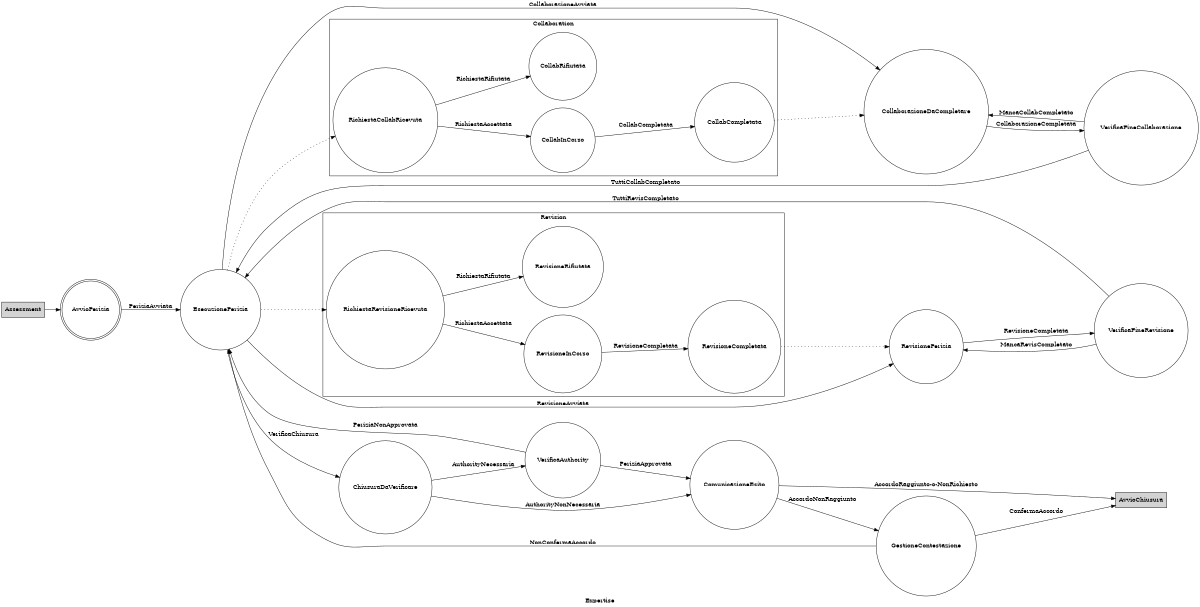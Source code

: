 digraph finite_state_machine {
    rankdir=LR;
    size="8,5"
    label="Expertise"
    node [shape = doublecircle]; AvvioPerizia;
    node [shape = circle];

    subgraph Assessment {
        node [style =  filled shape = box]
	    label = "Assessment";
		color=green
        Assessment    
    }


    subgraph Collaboration {
        cluster=true;
	    label = "Collaboration";
        RichiestaCollabRicevuta
        CollabInCorso
        CollabRifiutata
        CollabCompletata
   }


    subgraph Revision {
        cluster=true;
	    label = "Revision";
	    RichiestaRevisioneRicevuta
        RevisioneInCorso          
        RevisioneRifiutata        
        RevisioneCompletata       

	    
	    
	    

   }

        Assessment                 -> AvvioPerizia
        AvvioPerizia               -> EsecuzionePerizia           [ label = "PeriziaAvviata"]             ;
        EsecuzionePerizia          -> CollaborazioneDaCompletare  [ label = "CollaborazioneAvviata"]   ;
        EsecuzionePerizia          -> RichiestaCollabRicevuta     [  style ="dotted"]    ;

        RichiestaCollabRicevuta    -> CollabInCorso    [ label = "RichiestaAccettata"] ;
        RichiestaCollabRicevuta    -> CollabRifiutata  [ label = "RichiestaRifiutata"]  ;
        CollabInCorso              -> CollabCompletata [ label = "CollabCompletata"] ;
        CollabCompletata           -> CollaborazioneDaCompletare [style = "dotted"] ;


        CollaborazioneDaCompletare -> VerificaFineCollaborazione  [ label = "CollaborazioneCompletata"]   ;
        VerificaFineCollaborazione -> CollaborazioneDaCompletare  [ label = "MancaCollabCompletato"]  ;
        VerificaFineCollaborazione -> EsecuzionePerizia           [ label = "TuttiCollabCompletato"]  ;

        EsecuzionePerizia          -> RevisionePerizia            [ label = "RevisioneAvviata" ]   ;
        RevisionePerizia           -> VerificaFineRevisione       [ label = "RevisioneCompletata"] ;
        VerificaFineRevisione      -> RevisionePerizia            [ label = "MancaRevisCompletato"] ;
        VerificaFineRevisione      -> EsecuzionePerizia           [ label = "TuttiRevisCompletato"] ;

        EsecuzionePerizia             -> RichiestaRevisioneRicevuta     [  style ="dotted"]    ;
        RichiestaRevisioneRicevuta    -> RevisioneInCorso    [ label = "RichiestaAccettata"] ;
        RichiestaRevisioneRicevuta    -> RevisioneRifiutata  [ label = "RichiestaRifiutata"]  ;
        RevisioneInCorso              -> RevisioneCompletata [ label = "RevisioneCompletata"] ;
        RevisioneCompletata           -> RevisionePerizia               [style = "dotted"] ;



        EsecuzionePerizia          -> ChiusuraDaVerificare        [ label = "VerificaChiusura"] ;
        ChiusuraDaVerificare       -> VerificaAuthority           [ label = "AuthorityNecessaria"] ;
        ChiusuraDaVerificare       -> ComunicazioneEsito          [ label = "AuthorityNonNecessaria"] ;

        VerificaAuthority          -> ComunicazioneEsito          [ label = "PeriziaApprovata"];
        VerificaAuthority          -> EsecuzionePerizia           [ label = "PeriziaNonApprovata"] ;

       ComunicazioneEsito          -> GestioneContestazione       [ label = "AccordoNonRaggiunto"] ;
       GestioneContestazione       -> EsecuzionePerizia                [ label = "NonConfermaAccordo"] ;

        subgraph Closing {
            node [style =  filled shape = box]
	        label = "Closing";
		    color=green
            AvvioChiusura    
        }

       ComunicazioneEsito          -> AvvioChiusura               [ label = "AccordoRaggiunto-o-NonRichiesto"] ;
       GestioneContestazione       -> AvvioChiusura               [ label = "ConfermaAccordo"] ;
    
             



}